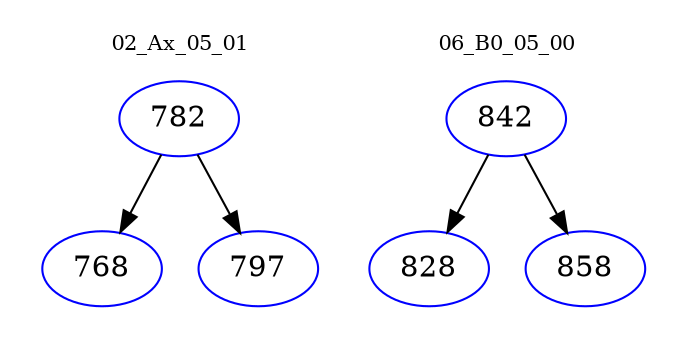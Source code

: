 digraph{
subgraph cluster_0 {
color = white
label = "02_Ax_05_01";
fontsize=10;
T0_782 [label="782", color="blue"]
T0_782 -> T0_768 [color="black"]
T0_768 [label="768", color="blue"]
T0_782 -> T0_797 [color="black"]
T0_797 [label="797", color="blue"]
}
subgraph cluster_1 {
color = white
label = "06_B0_05_00";
fontsize=10;
T1_842 [label="842", color="blue"]
T1_842 -> T1_828 [color="black"]
T1_828 [label="828", color="blue"]
T1_842 -> T1_858 [color="black"]
T1_858 [label="858", color="blue"]
}
}
